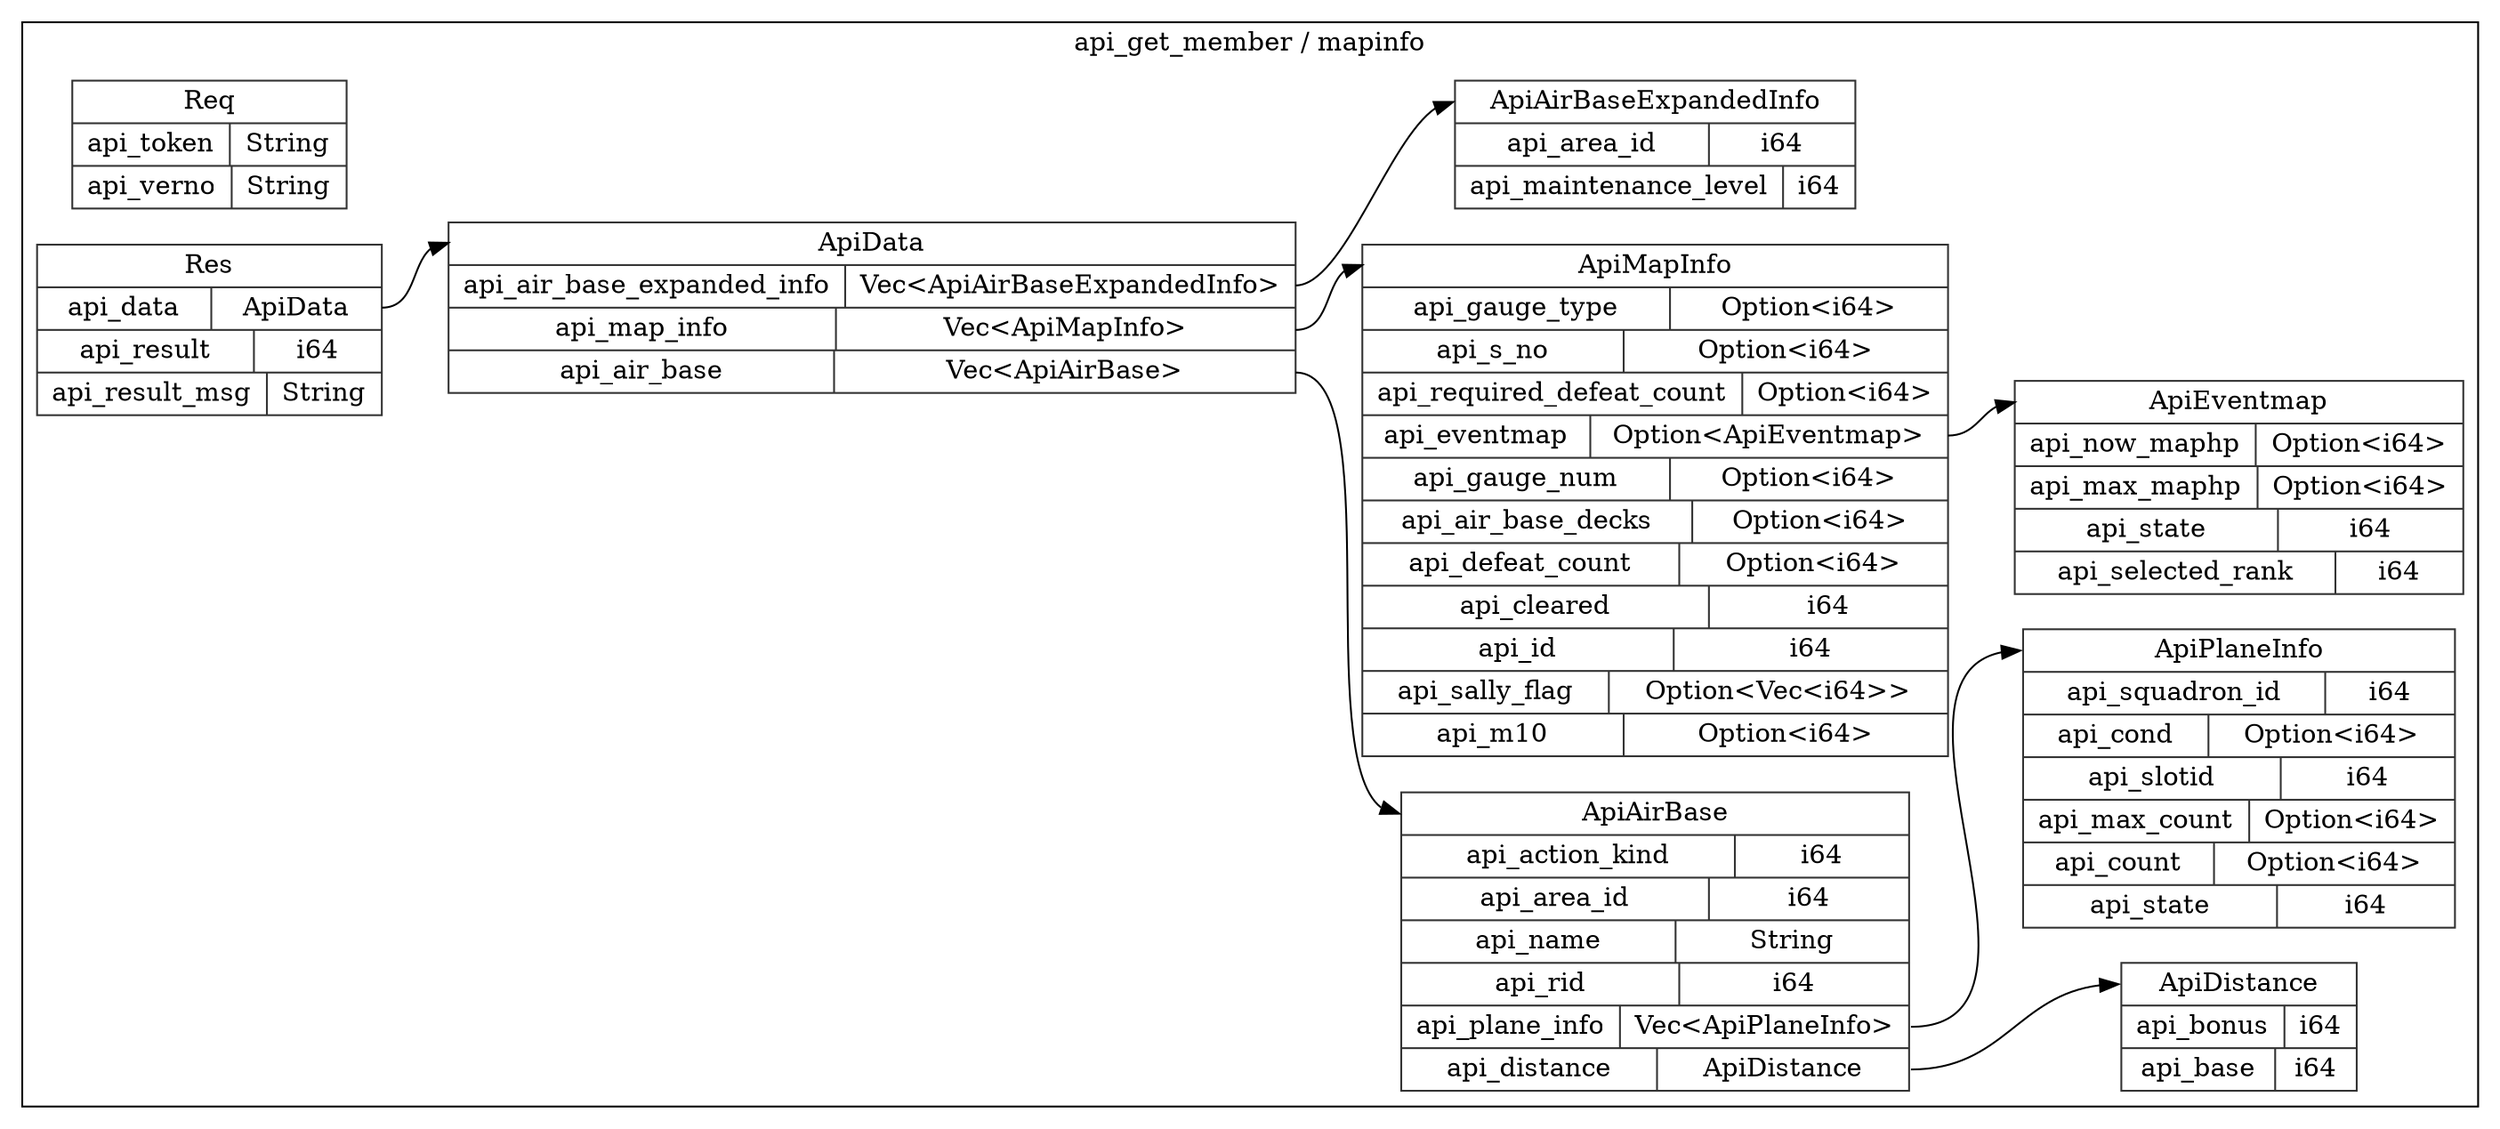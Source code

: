 digraph {
  rankdir=LR;
  subgraph cluster_0 {
    label="api_get_member / mapinfo";
    node [style="filled", color=white, style="solid", color=gray20];
    api_get_member__mapinfo__ApiDistance [label="<ApiDistance> ApiDistance  | { api_bonus | <api_bonus> i64 } | { api_base | <api_base> i64 }", shape=record];
    api_get_member__mapinfo__ApiEventmap [label="<ApiEventmap> ApiEventmap  | { api_now_maphp | <api_now_maphp> Option\<i64\> } | { api_max_maphp | <api_max_maphp> Option\<i64\> } | { api_state | <api_state> i64 } | { api_selected_rank | <api_selected_rank> i64 }", shape=record];
    api_get_member__mapinfo__Req [label="<Req> Req  | { api_token | <api_token> String } | { api_verno | <api_verno> String }", shape=record];
    api_get_member__mapinfo__ApiPlaneInfo [label="<ApiPlaneInfo> ApiPlaneInfo  | { api_squadron_id | <api_squadron_id> i64 } | { api_cond | <api_cond> Option\<i64\> } | { api_slotid | <api_slotid> i64 } | { api_max_count | <api_max_count> Option\<i64\> } | { api_count | <api_count> Option\<i64\> } | { api_state | <api_state> i64 }", shape=record];
    api_get_member__mapinfo__Res [label="<Res> Res  | { api_data | <api_data> ApiData } | { api_result | <api_result> i64 } | { api_result_msg | <api_result_msg> String }", shape=record];
    api_get_member__mapinfo__ApiData;
    api_get_member__mapinfo__Res:api_data:e -> api_get_member__mapinfo__ApiData:ApiData:w;
    api_get_member__mapinfo__ApiAirBase [label="<ApiAirBase> ApiAirBase  | { api_action_kind | <api_action_kind> i64 } | { api_area_id | <api_area_id> i64 } | { api_name | <api_name> String } | { api_rid | <api_rid> i64 } | { api_plane_info | <api_plane_info> Vec\<ApiPlaneInfo\> } | { api_distance | <api_distance> ApiDistance }", shape=record];
    api_get_member__mapinfo__ApiAirBase:api_plane_info:e -> api_get_member__mapinfo__ApiPlaneInfo:ApiPlaneInfo:w;
    api_get_member__mapinfo__ApiAirBase:api_distance:e -> api_get_member__mapinfo__ApiDistance:ApiDistance:w;
    api_get_member__mapinfo__ApiAirBaseExpandedInfo [label="<ApiAirBaseExpandedInfo> ApiAirBaseExpandedInfo  | { api_area_id | <api_area_id> i64 } | { api_maintenance_level | <api_maintenance_level> i64 }", shape=record];
    api_get_member__mapinfo__ApiMapInfo [label="<ApiMapInfo> ApiMapInfo  | { api_gauge_type | <api_gauge_type> Option\<i64\> } | { api_s_no | <api_s_no> Option\<i64\> } | { api_required_defeat_count | <api_required_defeat_count> Option\<i64\> } | { api_eventmap | <api_eventmap> Option\<ApiEventmap\> } | { api_gauge_num | <api_gauge_num> Option\<i64\> } | { api_air_base_decks | <api_air_base_decks> Option\<i64\> } | { api_defeat_count | <api_defeat_count> Option\<i64\> } | { api_cleared | <api_cleared> i64 } | { api_id | <api_id> i64 } | { api_sally_flag | <api_sally_flag> Option\<Vec\<i64\>\> } | { api_m10 | <api_m10> Option\<i64\> }", shape=record];
    api_get_member__mapinfo__ApiMapInfo:api_eventmap:e -> api_get_member__mapinfo__ApiEventmap:ApiEventmap:w;
    api_get_member__mapinfo__ApiData [label="<ApiData> ApiData  | { api_air_base_expanded_info | <api_air_base_expanded_info> Vec\<ApiAirBaseExpandedInfo\> } | { api_map_info | <api_map_info> Vec\<ApiMapInfo\> } | { api_air_base | <api_air_base> Vec\<ApiAirBase\> }", shape=record];
    api_get_member__mapinfo__ApiData:api_air_base_expanded_info:e -> api_get_member__mapinfo__ApiAirBaseExpandedInfo:ApiAirBaseExpandedInfo:w;
    api_get_member__mapinfo__ApiData:api_map_info:e -> api_get_member__mapinfo__ApiMapInfo:ApiMapInfo:w;
    api_get_member__mapinfo__ApiData:api_air_base:e -> api_get_member__mapinfo__ApiAirBase:ApiAirBase:w;
  }
}
